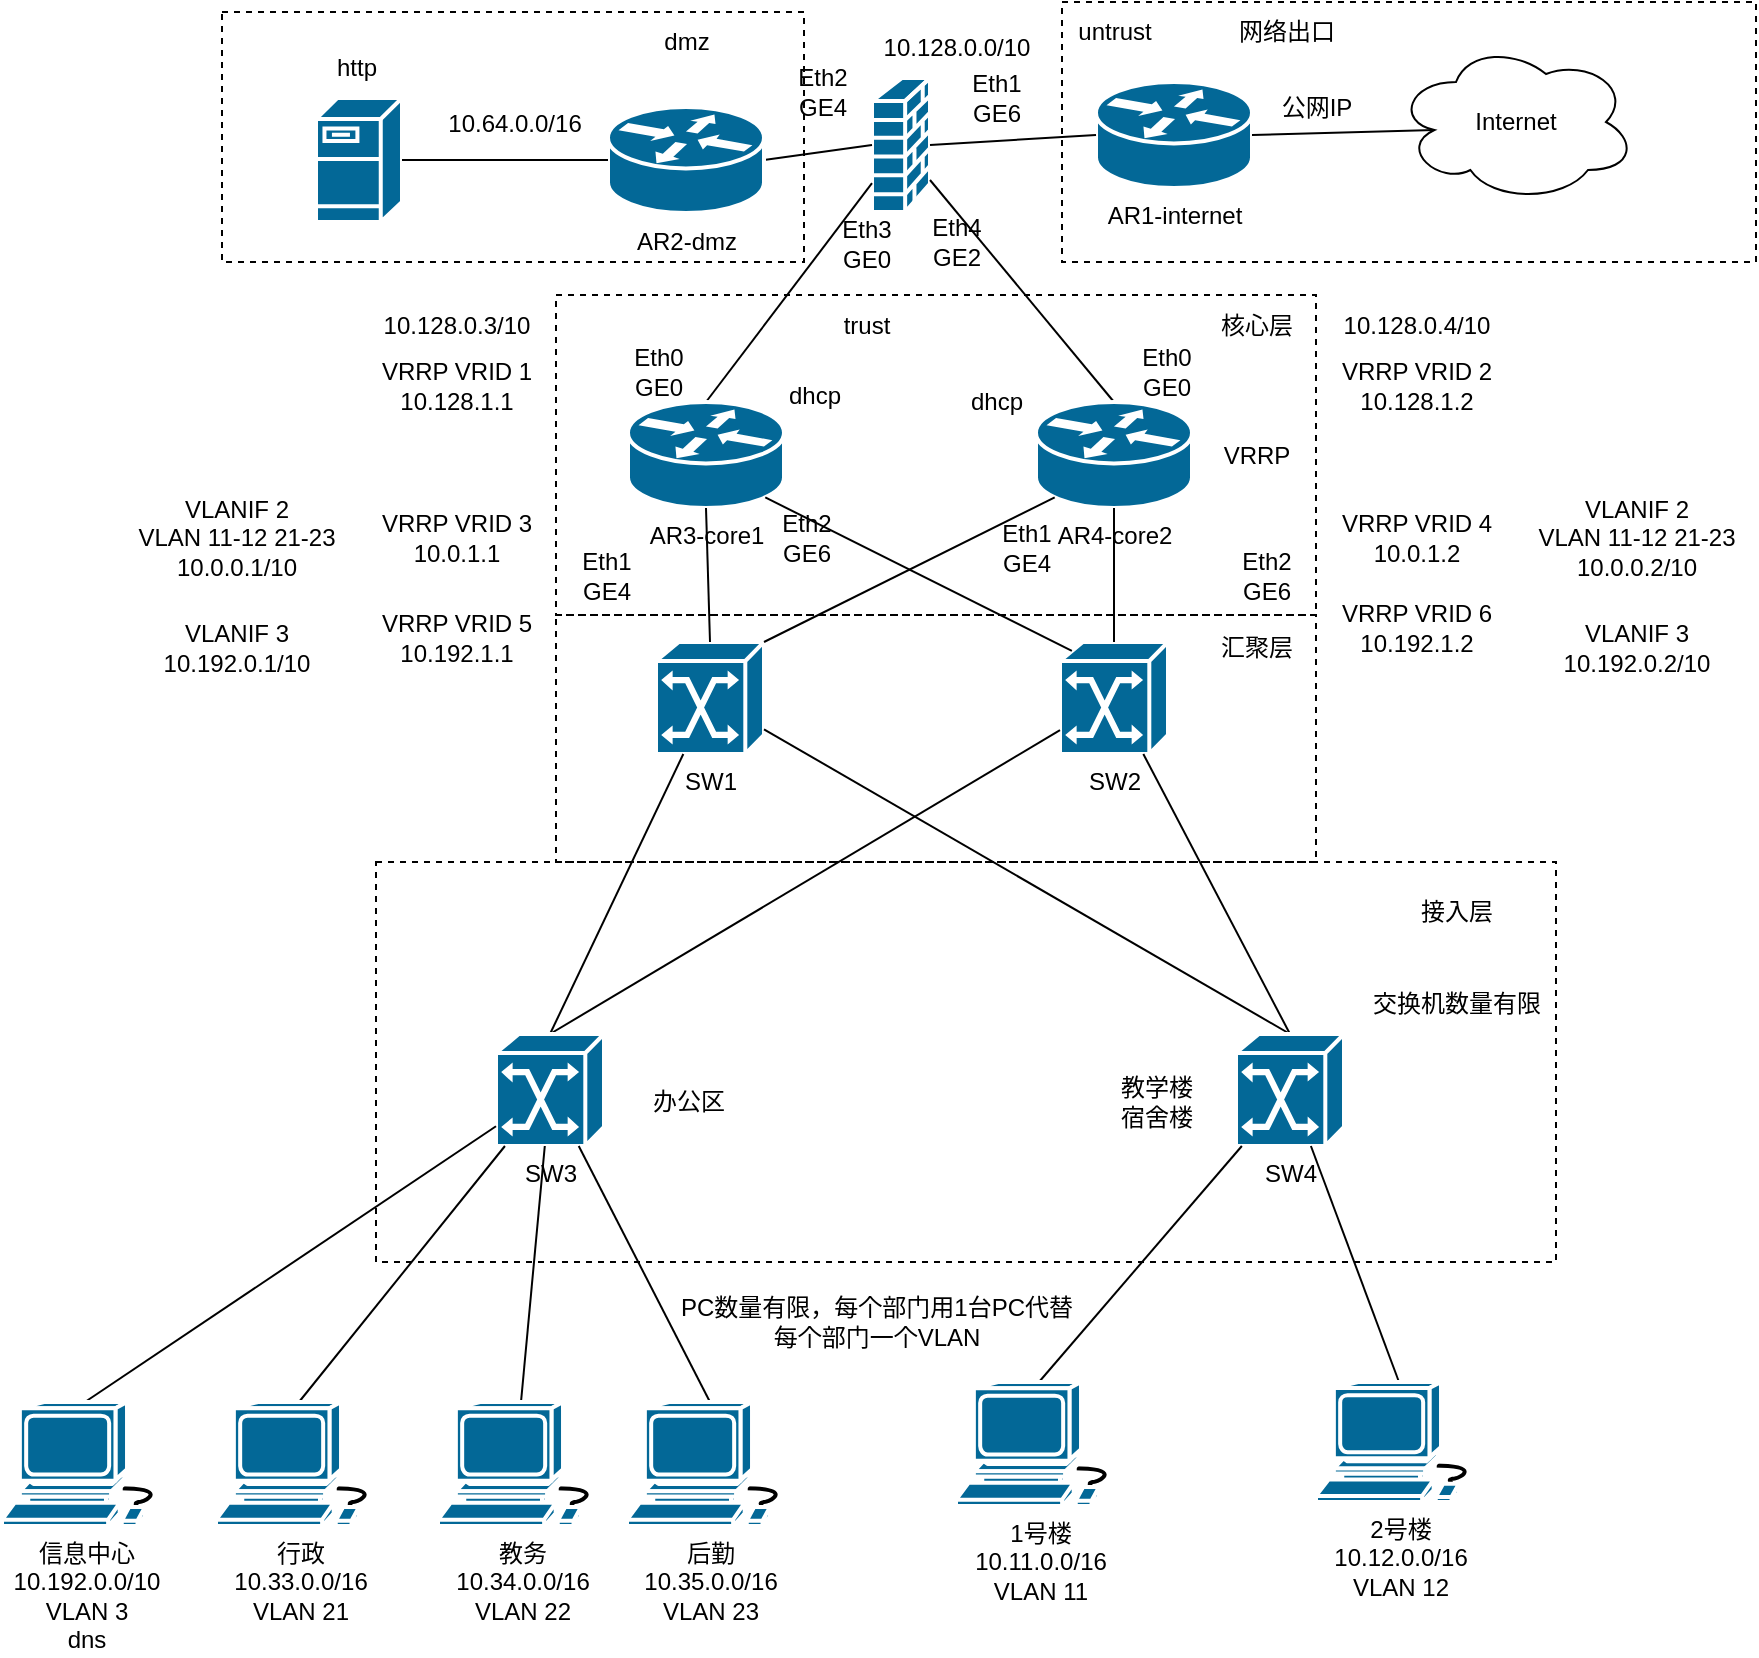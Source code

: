 <mxfile version="25.0.3">
  <diagram name="第 1 页" id="TNgkW0LLQJKGKH_O6mHP">
    <mxGraphModel dx="1621" dy="814" grid="1" gridSize="10" guides="1" tooltips="1" connect="1" arrows="1" fold="1" page="0" pageScale="1" pageWidth="827" pageHeight="1169" math="0" shadow="0">
      <root>
        <mxCell id="0" />
        <mxCell id="1" parent="0" />
        <mxCell id="OKxPrB0xDgkwKKIO_z5v-99" value="" style="whiteSpace=wrap;html=1;fillColor=none;dashed=1;" parent="1" vertex="1">
          <mxGeometry x="60" y="5" width="291" height="125" as="geometry" />
        </mxCell>
        <mxCell id="OKxPrB0xDgkwKKIO_z5v-30" value="" style="whiteSpace=wrap;html=1;fillColor=none;dashed=1;" parent="1" vertex="1">
          <mxGeometry x="480" width="347" height="130" as="geometry" />
        </mxCell>
        <mxCell id="OKxPrB0xDgkwKKIO_z5v-31" value="" style="whiteSpace=wrap;html=1;fillColor=none;dashed=1;" parent="1" vertex="1">
          <mxGeometry x="227" y="146.5" width="380" height="160" as="geometry" />
        </mxCell>
        <mxCell id="OKxPrB0xDgkwKKIO_z5v-32" value="" style="whiteSpace=wrap;html=1;fillColor=none;dashed=1;" parent="1" vertex="1">
          <mxGeometry x="227" y="306.5" width="380" height="123.5" as="geometry" />
        </mxCell>
        <mxCell id="OKxPrB0xDgkwKKIO_z5v-33" value="" style="whiteSpace=wrap;html=1;fillColor=none;dashed=1;" parent="1" vertex="1">
          <mxGeometry x="137" y="430" width="590" height="200" as="geometry" />
        </mxCell>
        <mxCell id="OKxPrB0xDgkwKKIO_z5v-1" value="AR1-internet" style="shape=mxgraph.cisco.routers.router;sketch=0;html=1;pointerEvents=1;dashed=0;fillColor=#036897;strokeColor=#ffffff;strokeWidth=2;verticalLabelPosition=bottom;verticalAlign=top;align=center;outlineConnect=0;" parent="1" vertex="1">
          <mxGeometry x="497" y="40" width="78" height="53" as="geometry" />
        </mxCell>
        <mxCell id="OKxPrB0xDgkwKKIO_z5v-2" value="Internet" style="ellipse;shape=cloud;whiteSpace=wrap;html=1;" parent="1" vertex="1">
          <mxGeometry x="647" y="20" width="120" height="80" as="geometry" />
        </mxCell>
        <mxCell id="OKxPrB0xDgkwKKIO_z5v-3" style="rounded=0;orthogonalLoop=1;jettySize=auto;html=1;exitX=1;exitY=0.5;exitDx=0;exitDy=0;exitPerimeter=0;entryX=0.16;entryY=0.55;entryDx=0;entryDy=0;entryPerimeter=0;endArrow=none;endFill=0;" parent="1" source="OKxPrB0xDgkwKKIO_z5v-1" target="OKxPrB0xDgkwKKIO_z5v-2" edge="1">
          <mxGeometry relative="1" as="geometry" />
        </mxCell>
        <mxCell id="OKxPrB0xDgkwKKIO_z5v-4" value="" style="shape=mxgraph.cisco.security.firewall;sketch=0;html=1;pointerEvents=1;dashed=0;fillColor=#036897;strokeColor=#ffffff;strokeWidth=2;verticalLabelPosition=bottom;verticalAlign=top;align=center;outlineConnect=0;" parent="1" vertex="1">
          <mxGeometry x="385" y="38" width="29" height="67" as="geometry" />
        </mxCell>
        <mxCell id="OKxPrB0xDgkwKKIO_z5v-5" style="rounded=0;orthogonalLoop=1;jettySize=auto;html=1;exitX=1;exitY=0.5;exitDx=0;exitDy=0;exitPerimeter=0;entryX=0;entryY=0.5;entryDx=0;entryDy=0;entryPerimeter=0;endArrow=none;endFill=0;" parent="1" source="OKxPrB0xDgkwKKIO_z5v-4" target="OKxPrB0xDgkwKKIO_z5v-1" edge="1">
          <mxGeometry relative="1" as="geometry" />
        </mxCell>
        <mxCell id="OKxPrB0xDgkwKKIO_z5v-6" value="" style="shape=mxgraph.cisco.servers.fileserver;sketch=0;html=1;pointerEvents=1;dashed=0;fillColor=#036897;strokeColor=#ffffff;strokeWidth=2;verticalLabelPosition=bottom;verticalAlign=top;align=center;outlineConnect=0;" parent="1" vertex="1">
          <mxGeometry x="107" y="48" width="43" height="62" as="geometry" />
        </mxCell>
        <mxCell id="OKxPrB0xDgkwKKIO_z5v-9" style="rounded=0;orthogonalLoop=1;jettySize=auto;html=1;entryX=0;entryY=0.5;entryDx=0;entryDy=0;entryPerimeter=0;exitX=1;exitY=0.5;exitDx=0;exitDy=0;exitPerimeter=0;endArrow=none;endFill=0;" parent="1" source="OKxPrB0xDgkwKKIO_z5v-15" target="OKxPrB0xDgkwKKIO_z5v-4" edge="1">
          <mxGeometry relative="1" as="geometry">
            <mxPoint x="287" y="100" as="sourcePoint" />
          </mxGeometry>
        </mxCell>
        <mxCell id="OKxPrB0xDgkwKKIO_z5v-11" value="SW1" style="shape=mxgraph.cisco.switches.atm_switch;sketch=0;html=1;pointerEvents=1;dashed=0;fillColor=#036897;strokeColor=#ffffff;strokeWidth=2;verticalLabelPosition=bottom;verticalAlign=top;align=center;outlineConnect=0;" parent="1" vertex="1">
          <mxGeometry x="277" y="320" width="54" height="56" as="geometry" />
        </mxCell>
        <mxCell id="OKxPrB0xDgkwKKIO_z5v-12" value="SW2" style="shape=mxgraph.cisco.switches.atm_switch;sketch=0;html=1;pointerEvents=1;dashed=0;fillColor=#036897;strokeColor=#ffffff;strokeWidth=2;verticalLabelPosition=bottom;verticalAlign=top;align=center;outlineConnect=0;" parent="1" vertex="1">
          <mxGeometry x="479" y="320" width="54" height="56" as="geometry" />
        </mxCell>
        <mxCell id="OKxPrB0xDgkwKKIO_z5v-16" style="rounded=0;orthogonalLoop=1;jettySize=auto;html=1;exitX=0.5;exitY=0;exitDx=0;exitDy=0;exitPerimeter=0;endArrow=none;endFill=0;" parent="1" source="OKxPrB0xDgkwKKIO_z5v-13" target="OKxPrB0xDgkwKKIO_z5v-4" edge="1">
          <mxGeometry relative="1" as="geometry" />
        </mxCell>
        <mxCell id="OKxPrB0xDgkwKKIO_z5v-13" value="AR3-core1" style="shape=mxgraph.cisco.routers.router;sketch=0;html=1;pointerEvents=1;dashed=0;fillColor=#036897;strokeColor=#ffffff;strokeWidth=2;verticalLabelPosition=bottom;verticalAlign=top;align=center;outlineConnect=0;" parent="1" vertex="1">
          <mxGeometry x="263" y="200" width="78" height="53" as="geometry" />
        </mxCell>
        <mxCell id="OKxPrB0xDgkwKKIO_z5v-17" style="rounded=0;orthogonalLoop=1;jettySize=auto;html=1;exitX=0.5;exitY=0;exitDx=0;exitDy=0;exitPerimeter=0;endArrow=none;endFill=0;" parent="1" source="OKxPrB0xDgkwKKIO_z5v-14" target="OKxPrB0xDgkwKKIO_z5v-4" edge="1">
          <mxGeometry relative="1" as="geometry">
            <mxPoint x="437" y="120" as="targetPoint" />
          </mxGeometry>
        </mxCell>
        <mxCell id="OKxPrB0xDgkwKKIO_z5v-14" value="AR4-core2" style="shape=mxgraph.cisco.routers.router;sketch=0;html=1;pointerEvents=1;dashed=0;fillColor=#036897;strokeColor=#ffffff;strokeWidth=2;verticalLabelPosition=bottom;verticalAlign=top;align=center;outlineConnect=0;" parent="1" vertex="1">
          <mxGeometry x="467" y="200" width="78" height="53" as="geometry" />
        </mxCell>
        <mxCell id="OKxPrB0xDgkwKKIO_z5v-15" value="AR2-dmz" style="shape=mxgraph.cisco.routers.router;sketch=0;html=1;pointerEvents=1;dashed=0;fillColor=#036897;strokeColor=#ffffff;strokeWidth=2;verticalLabelPosition=bottom;verticalAlign=top;align=center;outlineConnect=0;" parent="1" vertex="1">
          <mxGeometry x="253" y="52.5" width="78" height="53" as="geometry" />
        </mxCell>
        <mxCell id="OKxPrB0xDgkwKKIO_z5v-20" style="rounded=0;orthogonalLoop=1;jettySize=auto;html=1;exitX=0.5;exitY=0;exitDx=0;exitDy=0;exitPerimeter=0;entryX=0.5;entryY=1;entryDx=0;entryDy=0;entryPerimeter=0;endArrow=none;endFill=0;" parent="1" source="OKxPrB0xDgkwKKIO_z5v-11" target="OKxPrB0xDgkwKKIO_z5v-13" edge="1">
          <mxGeometry relative="1" as="geometry" />
        </mxCell>
        <mxCell id="OKxPrB0xDgkwKKIO_z5v-21" style="rounded=0;orthogonalLoop=1;jettySize=auto;html=1;exitX=0.5;exitY=0;exitDx=0;exitDy=0;exitPerimeter=0;entryX=0.5;entryY=1;entryDx=0;entryDy=0;entryPerimeter=0;endArrow=none;endFill=0;" parent="1" source="OKxPrB0xDgkwKKIO_z5v-12" target="OKxPrB0xDgkwKKIO_z5v-14" edge="1">
          <mxGeometry relative="1" as="geometry" />
        </mxCell>
        <mxCell id="OKxPrB0xDgkwKKIO_z5v-23" style="rounded=0;orthogonalLoop=1;jettySize=auto;html=1;exitX=0.11;exitY=0.08;exitDx=0;exitDy=0;exitPerimeter=0;entryX=0.88;entryY=0.9;entryDx=0;entryDy=0;entryPerimeter=0;endArrow=none;endFill=0;" parent="1" source="OKxPrB0xDgkwKKIO_z5v-12" target="OKxPrB0xDgkwKKIO_z5v-13" edge="1">
          <mxGeometry relative="1" as="geometry" />
        </mxCell>
        <mxCell id="OKxPrB0xDgkwKKIO_z5v-24" style="rounded=0;orthogonalLoop=1;jettySize=auto;html=1;exitX=1;exitY=0;exitDx=0;exitDy=0;exitPerimeter=0;entryX=0.12;entryY=0.9;entryDx=0;entryDy=0;entryPerimeter=0;endArrow=none;endFill=0;" parent="1" source="OKxPrB0xDgkwKKIO_z5v-11" target="OKxPrB0xDgkwKKIO_z5v-14" edge="1">
          <mxGeometry relative="1" as="geometry" />
        </mxCell>
        <mxCell id="OKxPrB0xDgkwKKIO_z5v-45" style="rounded=0;orthogonalLoop=1;jettySize=auto;html=1;exitX=0.5;exitY=0;exitDx=0;exitDy=0;exitPerimeter=0;endArrow=none;endFill=0;" parent="1" source="OKxPrB0xDgkwKKIO_z5v-26" target="OKxPrB0xDgkwKKIO_z5v-11" edge="1">
          <mxGeometry relative="1" as="geometry" />
        </mxCell>
        <mxCell id="OKxPrB0xDgkwKKIO_z5v-48" style="rounded=0;orthogonalLoop=1;jettySize=auto;html=1;exitX=0.5;exitY=0;exitDx=0;exitDy=0;exitPerimeter=0;endArrow=none;endFill=0;" parent="1" source="OKxPrB0xDgkwKKIO_z5v-26" target="OKxPrB0xDgkwKKIO_z5v-12" edge="1">
          <mxGeometry relative="1" as="geometry" />
        </mxCell>
        <mxCell id="OKxPrB0xDgkwKKIO_z5v-26" value="SW3" style="shape=mxgraph.cisco.switches.atm_switch;sketch=0;html=1;pointerEvents=1;dashed=0;fillColor=#036897;strokeColor=#ffffff;strokeWidth=2;verticalLabelPosition=bottom;verticalAlign=top;align=center;outlineConnect=0;" parent="1" vertex="1">
          <mxGeometry x="197" y="516" width="54" height="56" as="geometry" />
        </mxCell>
        <mxCell id="OKxPrB0xDgkwKKIO_z5v-49" style="rounded=0;orthogonalLoop=1;jettySize=auto;html=1;exitX=0.5;exitY=0;exitDx=0;exitDy=0;exitPerimeter=0;endArrow=none;endFill=0;" parent="1" source="OKxPrB0xDgkwKKIO_z5v-27" target="OKxPrB0xDgkwKKIO_z5v-11" edge="1">
          <mxGeometry relative="1" as="geometry" />
        </mxCell>
        <mxCell id="OKxPrB0xDgkwKKIO_z5v-50" style="rounded=0;orthogonalLoop=1;jettySize=auto;html=1;exitX=0.5;exitY=0;exitDx=0;exitDy=0;exitPerimeter=0;endArrow=none;endFill=0;" parent="1" source="OKxPrB0xDgkwKKIO_z5v-27" target="OKxPrB0xDgkwKKIO_z5v-12" edge="1">
          <mxGeometry relative="1" as="geometry" />
        </mxCell>
        <mxCell id="OKxPrB0xDgkwKKIO_z5v-27" value="SW4" style="shape=mxgraph.cisco.switches.atm_switch;sketch=0;html=1;pointerEvents=1;dashed=0;fillColor=#036897;strokeColor=#ffffff;strokeWidth=2;verticalLabelPosition=bottom;verticalAlign=top;align=center;outlineConnect=0;" parent="1" vertex="1">
          <mxGeometry x="567" y="516" width="54" height="56" as="geometry" />
        </mxCell>
        <mxCell id="OKxPrB0xDgkwKKIO_z5v-43" style="rounded=0;orthogonalLoop=1;jettySize=auto;html=1;exitX=0.5;exitY=0;exitDx=0;exitDy=0;exitPerimeter=0;endArrow=none;endFill=0;" parent="1" source="OKxPrB0xDgkwKKIO_z5v-39" target="OKxPrB0xDgkwKKIO_z5v-26" edge="1">
          <mxGeometry relative="1" as="geometry" />
        </mxCell>
        <mxCell id="OKxPrB0xDgkwKKIO_z5v-39" value="行政&lt;div&gt;10.33.0.0/16&lt;/div&gt;&lt;div&gt;VLAN 21&lt;/div&gt;" style="shape=mxgraph.cisco.computers_and_peripherals.workstation;sketch=0;html=1;pointerEvents=1;dashed=0;fillColor=#036897;strokeColor=#ffffff;strokeWidth=2;verticalLabelPosition=bottom;verticalAlign=top;align=center;outlineConnect=0;" parent="1" vertex="1">
          <mxGeometry x="57" y="700" width="83" height="62" as="geometry" />
        </mxCell>
        <mxCell id="OKxPrB0xDgkwKKIO_z5v-44" style="rounded=0;orthogonalLoop=1;jettySize=auto;html=1;exitX=0.5;exitY=0;exitDx=0;exitDy=0;exitPerimeter=0;endArrow=none;endFill=0;" parent="1" source="OKxPrB0xDgkwKKIO_z5v-40" target="OKxPrB0xDgkwKKIO_z5v-26" edge="1">
          <mxGeometry relative="1" as="geometry" />
        </mxCell>
        <mxCell id="OKxPrB0xDgkwKKIO_z5v-40" value="&lt;div&gt;教务&lt;/div&gt;&lt;div&gt;10.34.0.0/16&lt;/div&gt;&lt;div&gt;VLAN 22&lt;/div&gt;" style="shape=mxgraph.cisco.computers_and_peripherals.workstation;sketch=0;html=1;pointerEvents=1;dashed=0;fillColor=#036897;strokeColor=#ffffff;strokeWidth=2;verticalLabelPosition=bottom;verticalAlign=top;align=center;outlineConnect=0;" parent="1" vertex="1">
          <mxGeometry x="168" y="700" width="83" height="62" as="geometry" />
        </mxCell>
        <mxCell id="OKxPrB0xDgkwKKIO_z5v-51" style="rounded=0;orthogonalLoop=1;jettySize=auto;html=1;exitX=0.5;exitY=0;exitDx=0;exitDy=0;exitPerimeter=0;endArrow=none;endFill=0;" parent="1" source="OKxPrB0xDgkwKKIO_z5v-41" target="OKxPrB0xDgkwKKIO_z5v-27" edge="1">
          <mxGeometry relative="1" as="geometry" />
        </mxCell>
        <mxCell id="OKxPrB0xDgkwKKIO_z5v-41" value="1号楼&lt;div&gt;10.11.0.0/16&lt;/div&gt;&lt;div&gt;VLAN 11&lt;/div&gt;" style="shape=mxgraph.cisco.computers_and_peripherals.workstation;sketch=0;html=1;pointerEvents=1;dashed=0;fillColor=#036897;strokeColor=#ffffff;strokeWidth=2;verticalLabelPosition=bottom;verticalAlign=top;align=center;outlineConnect=0;" parent="1" vertex="1">
          <mxGeometry x="427" y="690" width="83" height="62" as="geometry" />
        </mxCell>
        <mxCell id="OKxPrB0xDgkwKKIO_z5v-52" style="rounded=0;orthogonalLoop=1;jettySize=auto;html=1;exitX=0.5;exitY=0;exitDx=0;exitDy=0;exitPerimeter=0;endArrow=none;endFill=0;" parent="1" source="OKxPrB0xDgkwKKIO_z5v-42" target="OKxPrB0xDgkwKKIO_z5v-27" edge="1">
          <mxGeometry relative="1" as="geometry" />
        </mxCell>
        <mxCell id="OKxPrB0xDgkwKKIO_z5v-42" value="2号楼&lt;div&gt;10.12.0.0/16&lt;/div&gt;&lt;div&gt;VLAN 12&lt;/div&gt;" style="shape=mxgraph.cisco.computers_and_peripherals.workstation;sketch=0;html=1;pointerEvents=1;dashed=0;fillColor=#036897;strokeColor=#ffffff;strokeWidth=2;verticalLabelPosition=bottom;verticalAlign=top;align=center;outlineConnect=0;" parent="1" vertex="1">
          <mxGeometry x="607" y="690" width="83" height="60" as="geometry" />
        </mxCell>
        <mxCell id="OKxPrB0xDgkwKKIO_z5v-57" value="dmz" style="text;html=1;align=center;verticalAlign=middle;resizable=0;points=[];autosize=1;strokeColor=none;fillColor=none;" parent="1" vertex="1">
          <mxGeometry x="271.5" y="7" width="41" height="26" as="geometry" />
        </mxCell>
        <mxCell id="OKxPrB0xDgkwKKIO_z5v-60" value="trust" style="text;html=1;align=center;verticalAlign=middle;resizable=0;points=[];autosize=1;strokeColor=none;fillColor=none;" parent="1" vertex="1">
          <mxGeometry x="356.5" y="146.5" width="50" height="30" as="geometry" />
        </mxCell>
        <mxCell id="OKxPrB0xDgkwKKIO_z5v-63" value="untrust" style="text;html=1;align=center;verticalAlign=middle;resizable=0;points=[];autosize=1;strokeColor=none;fillColor=none;" parent="1" vertex="1">
          <mxGeometry x="476" width="60" height="30" as="geometry" />
        </mxCell>
        <mxCell id="OKxPrB0xDgkwKKIO_z5v-64" value="核心层" style="text;html=1;align=center;verticalAlign=middle;resizable=0;points=[];autosize=1;strokeColor=none;fillColor=none;" parent="1" vertex="1">
          <mxGeometry x="547" y="146.5" width="60" height="30" as="geometry" />
        </mxCell>
        <mxCell id="OKxPrB0xDgkwKKIO_z5v-65" value="网络出口" style="text;html=1;align=center;verticalAlign=middle;resizable=0;points=[];autosize=1;strokeColor=none;fillColor=none;" parent="1" vertex="1">
          <mxGeometry x="557" width="70" height="30" as="geometry" />
        </mxCell>
        <mxCell id="OKxPrB0xDgkwKKIO_z5v-66" value="汇聚层" style="text;html=1;align=center;verticalAlign=middle;resizable=0;points=[];autosize=1;strokeColor=none;fillColor=none;" parent="1" vertex="1">
          <mxGeometry x="547" y="308" width="60" height="30" as="geometry" />
        </mxCell>
        <mxCell id="OKxPrB0xDgkwKKIO_z5v-67" value="接入层" style="text;html=1;align=center;verticalAlign=middle;resizable=0;points=[];autosize=1;strokeColor=none;fillColor=none;" parent="1" vertex="1">
          <mxGeometry x="647" y="440" width="60" height="30" as="geometry" />
        </mxCell>
        <mxCell id="OKxPrB0xDgkwKKIO_z5v-69" value="dhcp" style="text;html=1;align=center;verticalAlign=middle;resizable=0;points=[];autosize=1;strokeColor=none;fillColor=none;" parent="1" vertex="1">
          <mxGeometry x="331" y="181.5" width="50" height="30" as="geometry" />
        </mxCell>
        <mxCell id="OKxPrB0xDgkwKKIO_z5v-71" value="http" style="text;html=1;align=center;verticalAlign=middle;resizable=0;points=[];autosize=1;strokeColor=none;fillColor=none;" parent="1" vertex="1">
          <mxGeometry x="107" y="18" width="40" height="30" as="geometry" />
        </mxCell>
        <mxCell id="OKxPrB0xDgkwKKIO_z5v-72" value="交换机数量有限" style="text;html=1;align=center;verticalAlign=middle;resizable=0;points=[];autosize=1;strokeColor=none;fillColor=none;" parent="1" vertex="1">
          <mxGeometry x="622" y="486" width="110" height="30" as="geometry" />
        </mxCell>
        <mxCell id="OKxPrB0xDgkwKKIO_z5v-74" value="PC数量有限，每个部门用1台PC代替&lt;div&gt;每个部门一个VLAN&lt;/div&gt;" style="text;html=1;align=center;verticalAlign=middle;resizable=0;points=[];autosize=1;strokeColor=none;fillColor=none;" parent="1" vertex="1">
          <mxGeometry x="277" y="640" width="220" height="40" as="geometry" />
        </mxCell>
        <mxCell id="OKxPrB0xDgkwKKIO_z5v-75" value="办公区" style="text;html=1;align=center;verticalAlign=middle;resizable=0;points=[];autosize=1;strokeColor=none;fillColor=none;" parent="1" vertex="1">
          <mxGeometry x="263" y="535" width="60" height="30" as="geometry" />
        </mxCell>
        <mxCell id="OKxPrB0xDgkwKKIO_z5v-76" value="教学楼&lt;div&gt;宿舍楼&lt;/div&gt;" style="text;html=1;align=center;verticalAlign=middle;resizable=0;points=[];autosize=1;strokeColor=none;fillColor=none;" parent="1" vertex="1">
          <mxGeometry x="497" y="530" width="60" height="40" as="geometry" />
        </mxCell>
        <mxCell id="OKxPrB0xDgkwKKIO_z5v-80" value="10.64.0.0/16" style="text;html=1;align=center;verticalAlign=middle;resizable=0;points=[];autosize=1;strokeColor=none;fillColor=none;" parent="1" vertex="1">
          <mxGeometry x="163" y="48" width="85" height="26" as="geometry" />
        </mxCell>
        <mxCell id="OKxPrB0xDgkwKKIO_z5v-83" value="10.128.0.0/10" style="text;html=1;align=center;verticalAlign=middle;resizable=0;points=[];autosize=1;strokeColor=none;fillColor=none;" parent="1" vertex="1">
          <mxGeometry x="377" y="8" width="100" height="30" as="geometry" />
        </mxCell>
        <mxCell id="OKxPrB0xDgkwKKIO_z5v-84" value="公网IP" style="text;html=1;align=center;verticalAlign=middle;resizable=0;points=[];autosize=1;strokeColor=none;fillColor=none;" parent="1" vertex="1">
          <mxGeometry x="577" y="38" width="60" height="30" as="geometry" />
        </mxCell>
        <mxCell id="OKxPrB0xDgkwKKIO_z5v-85" value="VRRP" style="text;html=1;align=center;verticalAlign=middle;resizable=0;points=[];autosize=1;strokeColor=none;fillColor=none;" parent="1" vertex="1">
          <mxGeometry x="547" y="211.5" width="60" height="30" as="geometry" />
        </mxCell>
        <mxCell id="OKxPrB0xDgkwKKIO_z5v-88" style="rounded=0;orthogonalLoop=1;jettySize=auto;html=1;exitX=1;exitY=0.5;exitDx=0;exitDy=0;exitPerimeter=0;entryX=0;entryY=0.5;entryDx=0;entryDy=0;entryPerimeter=0;endArrow=none;endFill=0;" parent="1" source="OKxPrB0xDgkwKKIO_z5v-6" target="OKxPrB0xDgkwKKIO_z5v-15" edge="1">
          <mxGeometry relative="1" as="geometry">
            <mxPoint x="110" y="36.5" as="sourcePoint" />
          </mxGeometry>
        </mxCell>
        <mxCell id="OKxPrB0xDgkwKKIO_z5v-96" value="dhcp" style="text;html=1;align=center;verticalAlign=middle;resizable=0;points=[];autosize=1;strokeColor=none;fillColor=none;" parent="1" vertex="1">
          <mxGeometry x="422" y="185" width="50" height="30" as="geometry" />
        </mxCell>
        <mxCell id="OKxPrB0xDgkwKKIO_z5v-101" style="rounded=0;orthogonalLoop=1;jettySize=auto;html=1;exitX=0.5;exitY=0;exitDx=0;exitDy=0;exitPerimeter=0;endArrow=none;endFill=0;" parent="1" source="OKxPrB0xDgkwKKIO_z5v-100" target="OKxPrB0xDgkwKKIO_z5v-26" edge="1">
          <mxGeometry relative="1" as="geometry" />
        </mxCell>
        <mxCell id="OKxPrB0xDgkwKKIO_z5v-100" value="&lt;div&gt;后勤&lt;/div&gt;&lt;div&gt;10.35.0.0/16&lt;/div&gt;&lt;div&gt;VLAN 23&lt;/div&gt;" style="shape=mxgraph.cisco.computers_and_peripherals.workstation;sketch=0;html=1;pointerEvents=1;dashed=0;fillColor=#036897;strokeColor=#ffffff;strokeWidth=2;verticalLabelPosition=bottom;verticalAlign=top;align=center;outlineConnect=0;" parent="1" vertex="1">
          <mxGeometry x="262.5" y="700" width="83" height="62" as="geometry" />
        </mxCell>
        <mxCell id="OKxPrB0xDgkwKKIO_z5v-102" value="&lt;div&gt;Eth0&lt;/div&gt;GE0" style="text;html=1;align=center;verticalAlign=middle;resizable=0;points=[];autosize=1;strokeColor=none;fillColor=none;" parent="1" vertex="1">
          <mxGeometry x="253" y="165" width="50" height="40" as="geometry" />
        </mxCell>
        <mxCell id="OKxPrB0xDgkwKKIO_z5v-103" value="&lt;div&gt;Eth0&lt;/div&gt;GE0" style="text;html=1;align=center;verticalAlign=middle;resizable=0;points=[];autosize=1;strokeColor=none;fillColor=none;" parent="1" vertex="1">
          <mxGeometry x="507" y="165" width="50" height="40" as="geometry" />
        </mxCell>
        <mxCell id="OKxPrB0xDgkwKKIO_z5v-105" value="&lt;div&gt;Eth1&lt;/div&gt;GE4" style="text;html=1;align=center;verticalAlign=middle;resizable=0;points=[];autosize=1;strokeColor=none;fillColor=none;" parent="1" vertex="1">
          <mxGeometry x="227" y="266.5" width="50" height="40" as="geometry" />
        </mxCell>
        <mxCell id="OKxPrB0xDgkwKKIO_z5v-106" value="Eth2&lt;div&gt;GE6&lt;/div&gt;" style="text;html=1;align=center;verticalAlign=middle;resizable=0;points=[];autosize=1;strokeColor=none;fillColor=none;" parent="1" vertex="1">
          <mxGeometry x="557" y="266.5" width="50" height="40" as="geometry" />
        </mxCell>
        <mxCell id="OKxPrB0xDgkwKKIO_z5v-107" value="&lt;div&gt;Eth2&lt;/div&gt;GE6" style="text;html=1;align=center;verticalAlign=middle;resizable=0;points=[];autosize=1;strokeColor=none;fillColor=none;" parent="1" vertex="1">
          <mxGeometry x="327" y="248" width="50" height="40" as="geometry" />
        </mxCell>
        <mxCell id="OKxPrB0xDgkwKKIO_z5v-108" value="Eth1&lt;div&gt;GE4&lt;/div&gt;" style="text;html=1;align=center;verticalAlign=middle;resizable=0;points=[];autosize=1;strokeColor=none;fillColor=none;" parent="1" vertex="1">
          <mxGeometry x="436.5" y="253" width="50" height="40" as="geometry" />
        </mxCell>
        <mxCell id="OKxPrB0xDgkwKKIO_z5v-112" value="&lt;div&gt;Eth3&lt;/div&gt;GE0" style="text;html=1;align=center;verticalAlign=middle;resizable=0;points=[];autosize=1;strokeColor=none;fillColor=none;" parent="1" vertex="1">
          <mxGeometry x="356.5" y="100.5" width="50" height="40" as="geometry" />
        </mxCell>
        <mxCell id="OKxPrB0xDgkwKKIO_z5v-113" value="&lt;div&gt;Eth4&lt;/div&gt;GE2" style="text;html=1;align=center;verticalAlign=middle;resizable=0;points=[];autosize=1;strokeColor=none;fillColor=none;" parent="1" vertex="1">
          <mxGeometry x="402" y="100" width="50" height="40" as="geometry" />
        </mxCell>
        <mxCell id="OKxPrB0xDgkwKKIO_z5v-114" value="&lt;div&gt;Eth2&lt;/div&gt;GE4" style="text;html=1;align=center;verticalAlign=middle;resizable=0;points=[];autosize=1;strokeColor=none;fillColor=none;" parent="1" vertex="1">
          <mxGeometry x="335" y="25" width="50" height="40" as="geometry" />
        </mxCell>
        <mxCell id="OKxPrB0xDgkwKKIO_z5v-115" value="&lt;div&gt;Eth1&lt;/div&gt;GE6" style="text;html=1;align=center;verticalAlign=middle;resizable=0;points=[];autosize=1;strokeColor=none;fillColor=none;" parent="1" vertex="1">
          <mxGeometry x="422" y="28" width="50" height="40" as="geometry" />
        </mxCell>
        <mxCell id="41tLe5skMszc97GcJ35u-1" value="10.128.0.3/10" style="text;html=1;align=center;verticalAlign=middle;resizable=0;points=[];autosize=1;strokeColor=none;fillColor=none;" parent="1" vertex="1">
          <mxGeometry x="127" y="146.5" width="100" height="30" as="geometry" />
        </mxCell>
        <mxCell id="41tLe5skMszc97GcJ35u-2" value="10.128.0.4/10" style="text;html=1;align=center;verticalAlign=middle;resizable=0;points=[];autosize=1;strokeColor=none;fillColor=none;" parent="1" vertex="1">
          <mxGeometry x="607" y="146.5" width="100" height="30" as="geometry" />
        </mxCell>
        <mxCell id="8mNXo8YSzwnF-AT6geSr-1" value="VRRP VRID 1&lt;div&gt;10.128.1.1&lt;/div&gt;" style="text;html=1;align=center;verticalAlign=middle;resizable=0;points=[];autosize=1;strokeColor=none;fillColor=none;" vertex="1" parent="1">
          <mxGeometry x="127" y="171.5" width="100" height="40" as="geometry" />
        </mxCell>
        <mxCell id="8mNXo8YSzwnF-AT6geSr-2" value="VRRP VRID 2&lt;div&gt;10.128.1.2&lt;/div&gt;" style="text;html=1;align=center;verticalAlign=middle;resizable=0;points=[];autosize=1;strokeColor=none;fillColor=none;" vertex="1" parent="1">
          <mxGeometry x="607" y="171.5" width="100" height="40" as="geometry" />
        </mxCell>
        <mxCell id="8mNXo8YSzwnF-AT6geSr-3" value="VRRP VRID 3&lt;div&gt;10.0.1.1&lt;/div&gt;" style="text;html=1;align=center;verticalAlign=middle;resizable=0;points=[];autosize=1;strokeColor=none;fillColor=none;" vertex="1" parent="1">
          <mxGeometry x="127" y="248" width="100" height="40" as="geometry" />
        </mxCell>
        <mxCell id="8mNXo8YSzwnF-AT6geSr-4" value="VRRP VRID 4&lt;div&gt;10.0.1.2&lt;/div&gt;" style="text;html=1;align=center;verticalAlign=middle;resizable=0;points=[];autosize=1;strokeColor=none;fillColor=none;" vertex="1" parent="1">
          <mxGeometry x="607" y="248" width="100" height="40" as="geometry" />
        </mxCell>
        <mxCell id="8mNXo8YSzwnF-AT6geSr-5" value="VLANIF 2&lt;div&gt;VLAN 11-12 21-23&lt;/div&gt;&lt;div&gt;10.0.0.1/10&lt;/div&gt;" style="text;html=1;align=center;verticalAlign=middle;resizable=0;points=[];autosize=1;strokeColor=none;fillColor=none;" vertex="1" parent="1">
          <mxGeometry x="7" y="238" width="120" height="60" as="geometry" />
        </mxCell>
        <mxCell id="8mNXo8YSzwnF-AT6geSr-6" value="VLANIF 2&lt;div&gt;VLAN 11-12 21-23&lt;/div&gt;&lt;div&gt;10.0.0.2/10&lt;/div&gt;" style="text;html=1;align=center;verticalAlign=middle;resizable=0;points=[];autosize=1;strokeColor=none;fillColor=none;" vertex="1" parent="1">
          <mxGeometry x="707" y="238" width="120" height="60" as="geometry" />
        </mxCell>
        <mxCell id="8mNXo8YSzwnF-AT6geSr-8" style="rounded=0;orthogonalLoop=1;jettySize=auto;html=1;exitX=0.5;exitY=0;exitDx=0;exitDy=0;exitPerimeter=0;endArrow=none;endFill=0;" edge="1" parent="1" source="8mNXo8YSzwnF-AT6geSr-7" target="OKxPrB0xDgkwKKIO_z5v-26">
          <mxGeometry relative="1" as="geometry" />
        </mxCell>
        <mxCell id="8mNXo8YSzwnF-AT6geSr-7" value="&lt;div&gt;信息中心&lt;/div&gt;&lt;div&gt;10.192.0.0/10&lt;/div&gt;&lt;div&gt;VLAN 3&lt;/div&gt;&lt;div&gt;dns&lt;/div&gt;" style="shape=mxgraph.cisco.computers_and_peripherals.workstation;sketch=0;html=1;pointerEvents=1;dashed=0;fillColor=#036897;strokeColor=#ffffff;strokeWidth=2;verticalLabelPosition=bottom;verticalAlign=top;align=center;outlineConnect=0;" vertex="1" parent="1">
          <mxGeometry x="-50" y="700" width="83" height="62" as="geometry" />
        </mxCell>
        <mxCell id="8mNXo8YSzwnF-AT6geSr-9" value="VLANIF 3&lt;div&gt;10.192.0.1/10&lt;/div&gt;" style="text;html=1;align=center;verticalAlign=middle;resizable=0;points=[];autosize=1;strokeColor=none;fillColor=none;" vertex="1" parent="1">
          <mxGeometry x="17" y="303" width="100" height="40" as="geometry" />
        </mxCell>
        <mxCell id="8mNXo8YSzwnF-AT6geSr-10" value="VLANIF 3&lt;div&gt;10.192.0.2/10&lt;/div&gt;" style="text;html=1;align=center;verticalAlign=middle;resizable=0;points=[];autosize=1;strokeColor=none;fillColor=none;" vertex="1" parent="1">
          <mxGeometry x="717" y="303" width="100" height="40" as="geometry" />
        </mxCell>
        <mxCell id="8mNXo8YSzwnF-AT6geSr-11" value="VRRP VRID 5&lt;div&gt;10.192.1.1&lt;/div&gt;" style="text;html=1;align=center;verticalAlign=middle;resizable=0;points=[];autosize=1;strokeColor=none;fillColor=none;" vertex="1" parent="1">
          <mxGeometry x="127" y="298" width="100" height="40" as="geometry" />
        </mxCell>
        <mxCell id="8mNXo8YSzwnF-AT6geSr-12" value="VRRP VRID 6&lt;div&gt;10.192.1.2&lt;/div&gt;" style="text;html=1;align=center;verticalAlign=middle;resizable=0;points=[];autosize=1;strokeColor=none;fillColor=none;" vertex="1" parent="1">
          <mxGeometry x="607" y="293" width="100" height="40" as="geometry" />
        </mxCell>
      </root>
    </mxGraphModel>
  </diagram>
</mxfile>
